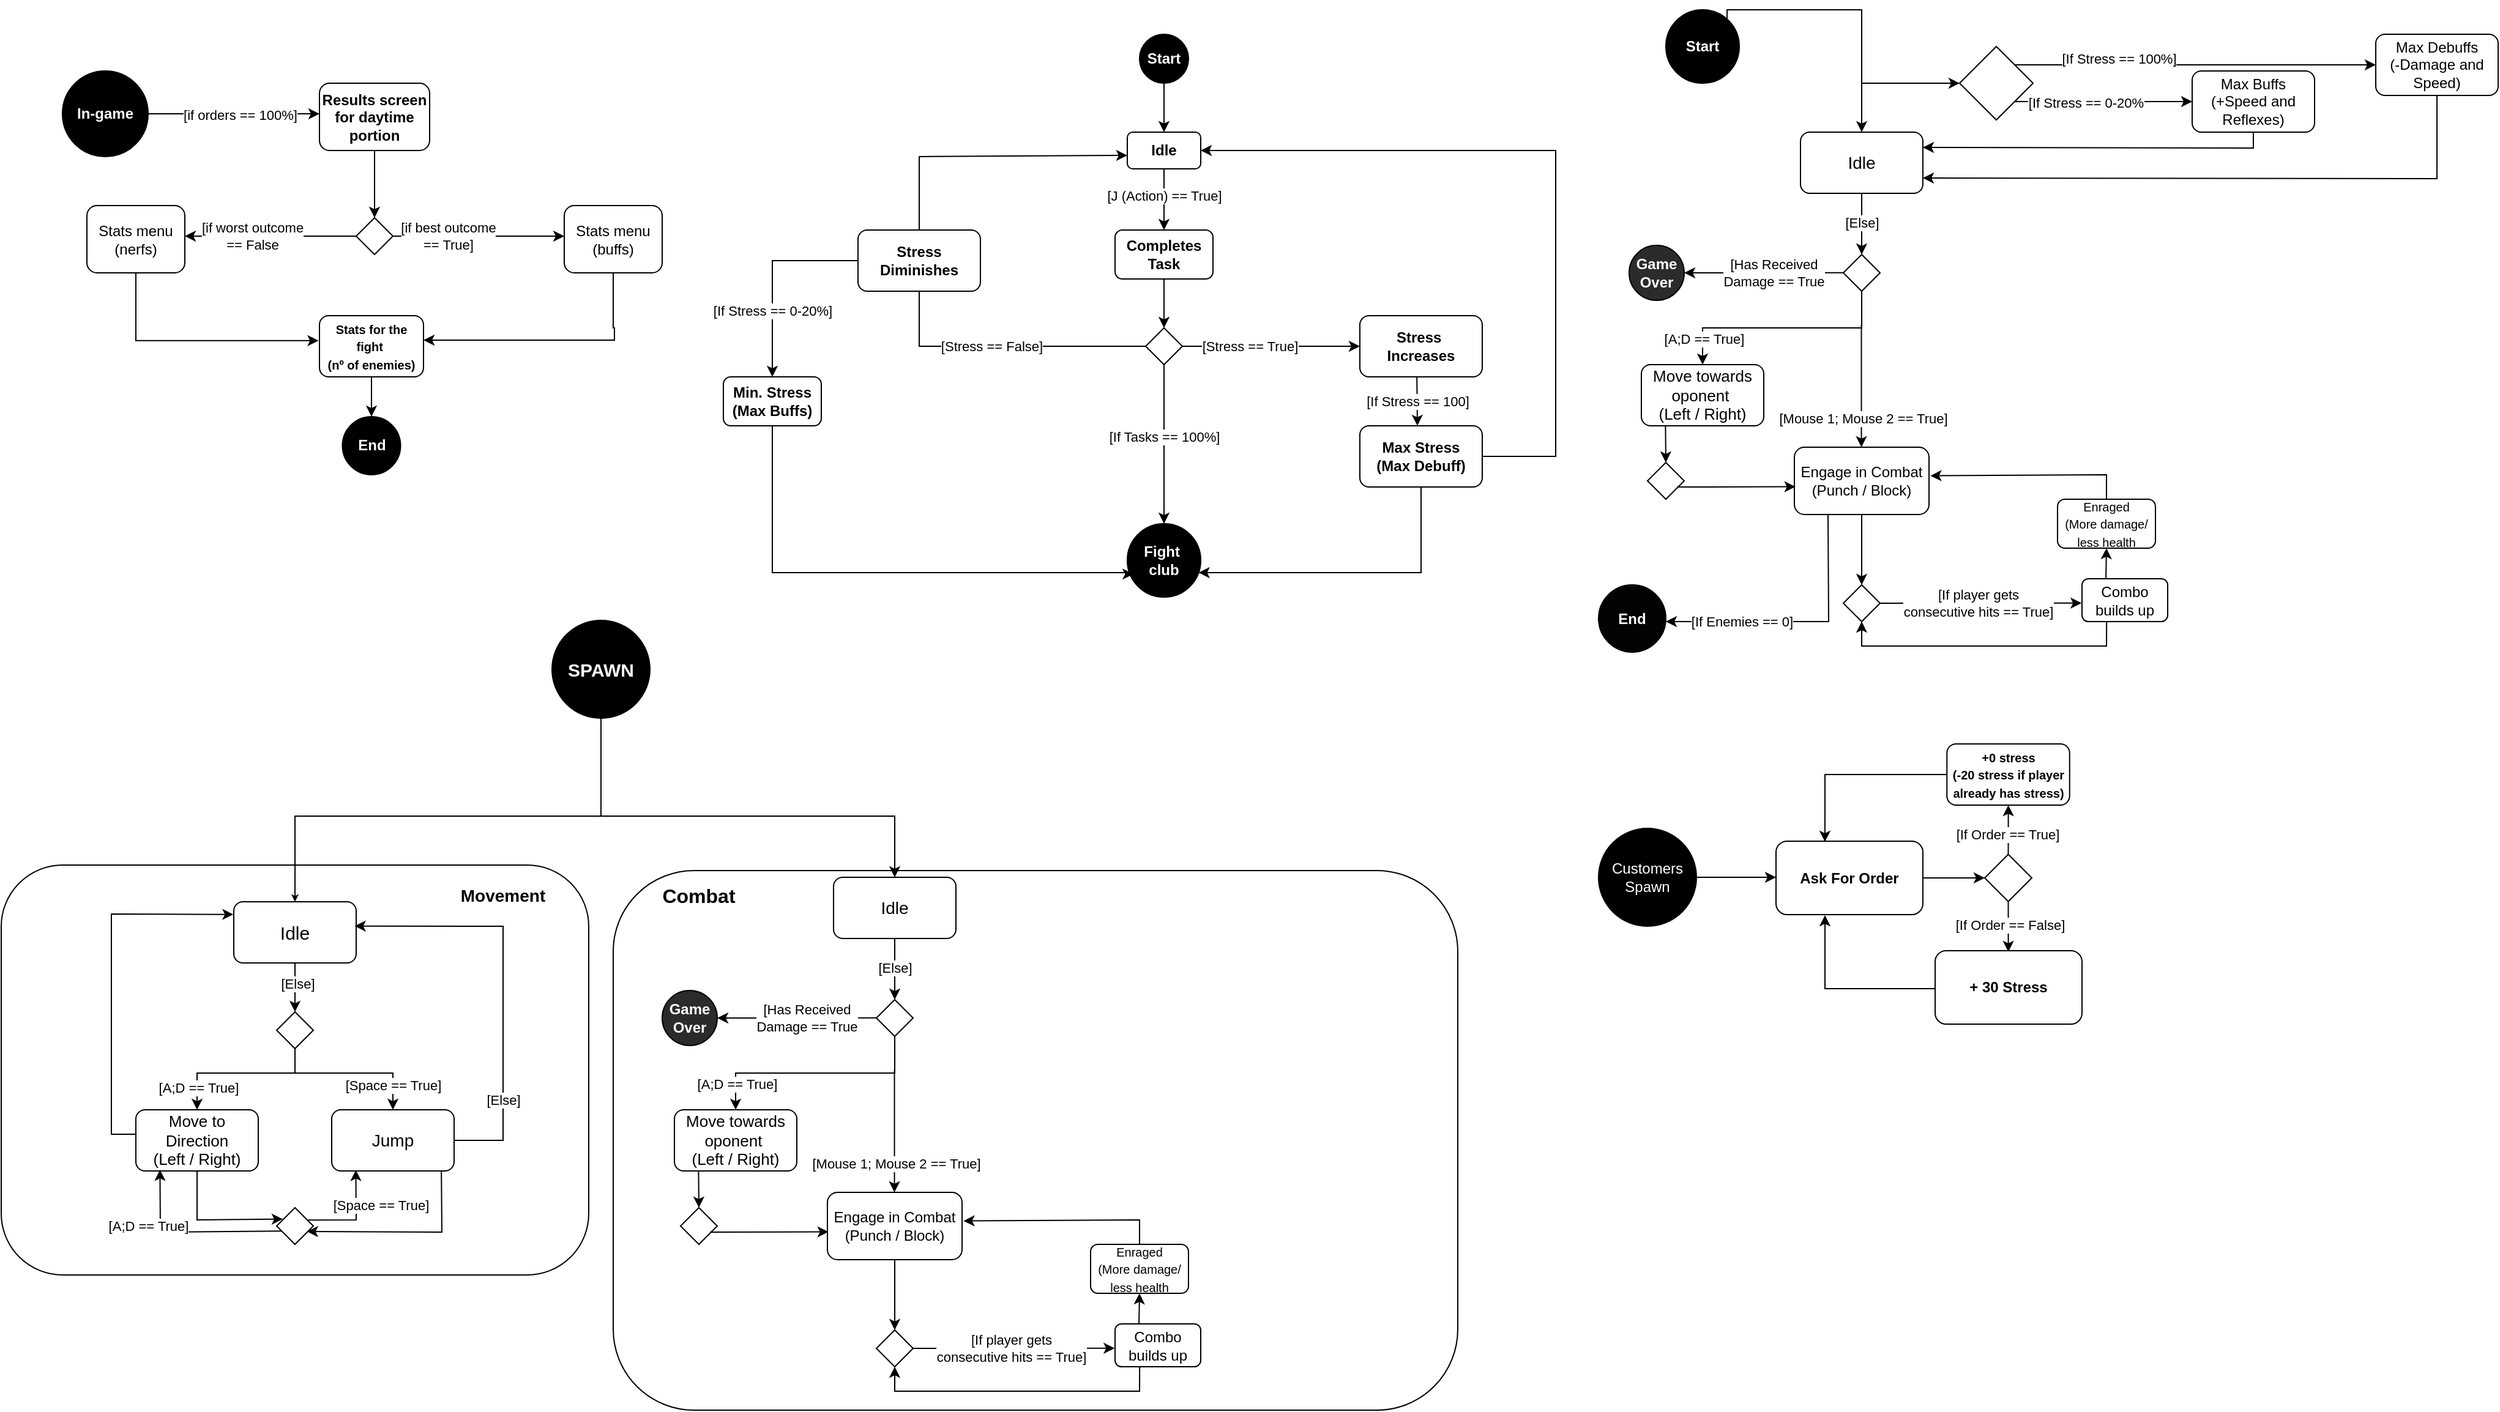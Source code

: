 <mxfile version="26.1.1">
  <diagram name="Página-1" id="Oiau-EBAm0pEdXq3X8eG">
    <mxGraphModel dx="662" dy="374" grid="1" gridSize="10" guides="1" tooltips="1" connect="1" arrows="1" fold="1" page="1" pageScale="1" pageWidth="827" pageHeight="1169" math="0" shadow="0">
      <root>
        <mxCell id="0" />
        <mxCell id="1" parent="0" />
        <mxCell id="QDF_SdWO3tE7UrLsGk3u-1" value="" style="rounded=1;whiteSpace=wrap;html=1;" vertex="1" parent="1">
          <mxGeometry x="500" y="723.5" width="690" height="441" as="geometry" />
        </mxCell>
        <mxCell id="_wVrlsKMYfcGuGQFK_c0-23" value="" style="rounded=1;whiteSpace=wrap;html=1;" parent="1" vertex="1">
          <mxGeometry y="719" width="480" height="335" as="geometry" />
        </mxCell>
        <mxCell id="osXCmLZ1DGeFqqOxTHCe-2" value="&lt;font style=&quot;font-size: 15px; color: rgb(255, 255, 255);&quot;&gt;&lt;b&gt;SPAWN&lt;/b&gt;&lt;/font&gt;" style="ellipse;whiteSpace=wrap;html=1;aspect=fixed;fillColor=#000000;" parent="1" vertex="1">
          <mxGeometry x="450" y="519" width="80" height="80" as="geometry" />
        </mxCell>
        <mxCell id="osXCmLZ1DGeFqqOxTHCe-3" value="" style="endArrow=classic;html=1;rounded=0;exitX=0.5;exitY=1;exitDx=0;exitDy=0;entryX=0.5;entryY=0;entryDx=0;entryDy=0;endSize=3;" parent="1" source="osXCmLZ1DGeFqqOxTHCe-2" target="_wVrlsKMYfcGuGQFK_c0-1" edge="1">
          <mxGeometry width="50" height="50" relative="1" as="geometry">
            <mxPoint x="540" y="699" as="sourcePoint" />
            <mxPoint x="210" y="749" as="targetPoint" />
            <Array as="points">
              <mxPoint x="490" y="679" />
              <mxPoint x="240" y="679" />
            </Array>
          </mxGeometry>
        </mxCell>
        <mxCell id="osXCmLZ1DGeFqqOxTHCe-7" value="&lt;b&gt;&lt;font style=&quot;font-size: 14px;&quot;&gt;Movement&lt;/font&gt;&lt;/b&gt;" style="text;html=1;align=center;verticalAlign=middle;whiteSpace=wrap;rounded=0;" parent="1" vertex="1">
          <mxGeometry x="380" y="729" width="60" height="30" as="geometry" />
        </mxCell>
        <mxCell id="_wVrlsKMYfcGuGQFK_c0-1" value="&lt;font style=&quot;font-size: 15px;&quot;&gt;Idle&lt;/font&gt;" style="rounded=1;whiteSpace=wrap;html=1;" parent="1" vertex="1">
          <mxGeometry x="190" y="749" width="100" height="50" as="geometry" />
        </mxCell>
        <mxCell id="_wVrlsKMYfcGuGQFK_c0-2" value="" style="endArrow=classic;html=1;rounded=0;exitX=0.5;exitY=1;exitDx=0;exitDy=0;" parent="1" source="_wVrlsKMYfcGuGQFK_c0-1" edge="1">
          <mxGeometry width="50" height="50" relative="1" as="geometry">
            <mxPoint x="280" y="899" as="sourcePoint" />
            <mxPoint x="240" y="839" as="targetPoint" />
          </mxGeometry>
        </mxCell>
        <mxCell id="_wVrlsKMYfcGuGQFK_c0-4" value="[Else]" style="edgeLabel;html=1;align=center;verticalAlign=middle;resizable=0;points=[];" parent="_wVrlsKMYfcGuGQFK_c0-2" vertex="1" connectable="0">
          <mxGeometry x="-0.16" y="2" relative="1" as="geometry">
            <mxPoint as="offset" />
          </mxGeometry>
        </mxCell>
        <mxCell id="_wVrlsKMYfcGuGQFK_c0-3" value="" style="rhombus;whiteSpace=wrap;html=1;" parent="1" vertex="1">
          <mxGeometry x="225" y="839" width="30" height="30" as="geometry" />
        </mxCell>
        <mxCell id="_wVrlsKMYfcGuGQFK_c0-6" value="" style="endArrow=classic;html=1;rounded=0;exitX=0.5;exitY=1;exitDx=0;exitDy=0;" parent="1" source="_wVrlsKMYfcGuGQFK_c0-3" edge="1">
          <mxGeometry width="50" height="50" relative="1" as="geometry">
            <mxPoint x="240" y="879" as="sourcePoint" />
            <mxPoint x="320" y="919" as="targetPoint" />
            <Array as="points">
              <mxPoint x="240" y="889" />
              <mxPoint x="320" y="889" />
            </Array>
          </mxGeometry>
        </mxCell>
        <mxCell id="_wVrlsKMYfcGuGQFK_c0-8" value="[Space == True]" style="edgeLabel;html=1;align=center;verticalAlign=middle;resizable=0;points=[];" parent="_wVrlsKMYfcGuGQFK_c0-6" vertex="1" connectable="0">
          <mxGeometry x="0.685" relative="1" as="geometry">
            <mxPoint as="offset" />
          </mxGeometry>
        </mxCell>
        <mxCell id="_wVrlsKMYfcGuGQFK_c0-7" value="" style="endArrow=classic;html=1;rounded=0;" parent="1" edge="1">
          <mxGeometry width="50" height="50" relative="1" as="geometry">
            <mxPoint x="240" y="889" as="sourcePoint" />
            <mxPoint x="160" y="919" as="targetPoint" />
            <Array as="points">
              <mxPoint x="160" y="889" />
            </Array>
          </mxGeometry>
        </mxCell>
        <mxCell id="_wVrlsKMYfcGuGQFK_c0-9" value="[A;D == True]" style="edgeLabel;html=1;align=center;verticalAlign=middle;resizable=0;points=[];" parent="_wVrlsKMYfcGuGQFK_c0-7" vertex="1" connectable="0">
          <mxGeometry x="0.673" y="1" relative="1" as="geometry">
            <mxPoint as="offset" />
          </mxGeometry>
        </mxCell>
        <mxCell id="_wVrlsKMYfcGuGQFK_c0-10" value="&lt;font style=&quot;font-size: 13px;&quot;&gt;Move to Direction&lt;/font&gt;&lt;div&gt;&lt;font style=&quot;font-size: 13px;&quot;&gt;(Left / Right)&lt;/font&gt;&lt;/div&gt;" style="rounded=1;whiteSpace=wrap;html=1;" parent="1" vertex="1">
          <mxGeometry x="110" y="919" width="100" height="50" as="geometry" />
        </mxCell>
        <mxCell id="_wVrlsKMYfcGuGQFK_c0-11" value="&lt;font style=&quot;font-size: 14px;&quot;&gt;Jump&lt;/font&gt;" style="rounded=1;whiteSpace=wrap;html=1;" parent="1" vertex="1">
          <mxGeometry x="270" y="919" width="100" height="50" as="geometry" />
        </mxCell>
        <mxCell id="_wVrlsKMYfcGuGQFK_c0-12" value="" style="rhombus;whiteSpace=wrap;html=1;" parent="1" vertex="1">
          <mxGeometry x="225" y="999" width="30" height="30" as="geometry" />
        </mxCell>
        <mxCell id="_wVrlsKMYfcGuGQFK_c0-13" value="" style="endArrow=classic;html=1;rounded=0;exitX=0.5;exitY=1;exitDx=0;exitDy=0;entryX=0.167;entryY=0.311;entryDx=0;entryDy=0;entryPerimeter=0;" parent="1" source="_wVrlsKMYfcGuGQFK_c0-10" target="_wVrlsKMYfcGuGQFK_c0-12" edge="1">
          <mxGeometry width="50" height="50" relative="1" as="geometry">
            <mxPoint x="150" y="1039" as="sourcePoint" />
            <mxPoint x="160" y="1009" as="targetPoint" />
            <Array as="points">
              <mxPoint x="160" y="1009" />
            </Array>
          </mxGeometry>
        </mxCell>
        <mxCell id="_wVrlsKMYfcGuGQFK_c0-14" value="" style="endArrow=classic;html=1;rounded=0;exitX=0.152;exitY=0.638;exitDx=0;exitDy=0;exitPerimeter=0;entryX=0.197;entryY=0.98;entryDx=0;entryDy=0;entryPerimeter=0;" parent="1" source="_wVrlsKMYfcGuGQFK_c0-12" target="_wVrlsKMYfcGuGQFK_c0-10" edge="1">
          <mxGeometry width="50" height="50" relative="1" as="geometry">
            <mxPoint x="170" y="1089" as="sourcePoint" />
            <mxPoint x="110" y="1019" as="targetPoint" />
            <Array as="points">
              <mxPoint x="130" y="1019" />
            </Array>
          </mxGeometry>
        </mxCell>
        <mxCell id="_wVrlsKMYfcGuGQFK_c0-15" value="[A;D == True]" style="edgeLabel;html=1;align=center;verticalAlign=middle;resizable=0;points=[];" parent="_wVrlsKMYfcGuGQFK_c0-14" vertex="1" connectable="0">
          <mxGeometry x="0.399" relative="1" as="geometry">
            <mxPoint x="-10" y="1" as="offset" />
          </mxGeometry>
        </mxCell>
        <mxCell id="_wVrlsKMYfcGuGQFK_c0-16" value="" style="endArrow=classic;html=1;rounded=0;exitX=1;exitY=0.5;exitDx=0;exitDy=0;entryX=0.988;entryY=0.397;entryDx=0;entryDy=0;entryPerimeter=0;" parent="1" source="_wVrlsKMYfcGuGQFK_c0-11" target="_wVrlsKMYfcGuGQFK_c0-1" edge="1">
          <mxGeometry width="50" height="50" relative="1" as="geometry">
            <mxPoint x="390" y="959" as="sourcePoint" />
            <mxPoint x="410" y="769" as="targetPoint" />
            <Array as="points">
              <mxPoint x="410" y="944" />
              <mxPoint x="410" y="769" />
            </Array>
          </mxGeometry>
        </mxCell>
        <mxCell id="_wVrlsKMYfcGuGQFK_c0-17" value="[Else]" style="edgeLabel;html=1;align=center;verticalAlign=middle;resizable=0;points=[];" parent="_wVrlsKMYfcGuGQFK_c0-16" vertex="1" connectable="0">
          <mxGeometry x="-0.567" relative="1" as="geometry">
            <mxPoint as="offset" />
          </mxGeometry>
        </mxCell>
        <mxCell id="_wVrlsKMYfcGuGQFK_c0-18" value="" style="endArrow=classic;html=1;rounded=0;exitX=0.859;exitY=0.337;exitDx=0;exitDy=0;exitPerimeter=0;entryX=0.197;entryY=0.984;entryDx=0;entryDy=0;entryPerimeter=0;" parent="1" source="_wVrlsKMYfcGuGQFK_c0-12" target="_wVrlsKMYfcGuGQFK_c0-11" edge="1">
          <mxGeometry width="50" height="50" relative="1" as="geometry">
            <mxPoint x="270" y="1039" as="sourcePoint" />
            <mxPoint x="320" y="989" as="targetPoint" />
            <Array as="points">
              <mxPoint x="290" y="1009" />
            </Array>
          </mxGeometry>
        </mxCell>
        <mxCell id="_wVrlsKMYfcGuGQFK_c0-19" value="[Space == True]" style="edgeLabel;html=1;align=center;verticalAlign=middle;resizable=0;points=[];" parent="_wVrlsKMYfcGuGQFK_c0-18" vertex="1" connectable="0">
          <mxGeometry x="0.272" relative="1" as="geometry">
            <mxPoint x="20" as="offset" />
          </mxGeometry>
        </mxCell>
        <mxCell id="_wVrlsKMYfcGuGQFK_c0-20" value="" style="endArrow=classic;html=1;rounded=0;entryX=-0.003;entryY=0.207;entryDx=0;entryDy=0;entryPerimeter=0;" parent="1" target="_wVrlsKMYfcGuGQFK_c0-1" edge="1">
          <mxGeometry width="50" height="50" relative="1" as="geometry">
            <mxPoint x="110" y="939" as="sourcePoint" />
            <mxPoint x="90" y="759" as="targetPoint" />
            <Array as="points">
              <mxPoint x="90" y="939" />
              <mxPoint x="90" y="759" />
            </Array>
          </mxGeometry>
        </mxCell>
        <mxCell id="_wVrlsKMYfcGuGQFK_c0-21" value="" style="endArrow=classic;html=1;rounded=0;exitX=0.896;exitY=0.997;exitDx=0;exitDy=0;exitPerimeter=0;entryX=0.828;entryY=0.65;entryDx=0;entryDy=0;entryPerimeter=0;" parent="1" source="_wVrlsKMYfcGuGQFK_c0-11" target="_wVrlsKMYfcGuGQFK_c0-12" edge="1">
          <mxGeometry width="50" height="50" relative="1" as="geometry">
            <mxPoint x="390" y="1019" as="sourcePoint" />
            <mxPoint x="440" y="969" as="targetPoint" />
            <Array as="points">
              <mxPoint x="360" y="1019" />
            </Array>
          </mxGeometry>
        </mxCell>
        <mxCell id="_wVrlsKMYfcGuGQFK_c0-22" value="" style="endArrow=classic;html=1;rounded=0;" parent="1" edge="1">
          <mxGeometry width="50" height="50" relative="1" as="geometry">
            <mxPoint x="490" y="679" as="sourcePoint" />
            <mxPoint x="730" y="729" as="targetPoint" />
            <Array as="points">
              <mxPoint x="730" y="679" />
            </Array>
          </mxGeometry>
        </mxCell>
        <mxCell id="_wVrlsKMYfcGuGQFK_c0-24" value="&lt;font style=&quot;font-size: 14px;&quot;&gt;Idle&lt;/font&gt;" style="rounded=1;whiteSpace=wrap;html=1;" parent="1" vertex="1">
          <mxGeometry x="680" y="729" width="100" height="50" as="geometry" />
        </mxCell>
        <mxCell id="_wVrlsKMYfcGuGQFK_c0-25" value="" style="endArrow=classic;html=1;rounded=0;exitX=0.5;exitY=1;exitDx=0;exitDy=0;" parent="1" source="_wVrlsKMYfcGuGQFK_c0-24" edge="1">
          <mxGeometry width="50" height="50" relative="1" as="geometry">
            <mxPoint x="490" y="909" as="sourcePoint" />
            <mxPoint x="730" y="829" as="targetPoint" />
          </mxGeometry>
        </mxCell>
        <mxCell id="_wVrlsKMYfcGuGQFK_c0-26" value="[Else]" style="edgeLabel;html=1;align=center;verticalAlign=middle;resizable=0;points=[];" parent="_wVrlsKMYfcGuGQFK_c0-25" vertex="1" connectable="0">
          <mxGeometry x="-0.046" relative="1" as="geometry">
            <mxPoint as="offset" />
          </mxGeometry>
        </mxCell>
        <mxCell id="_wVrlsKMYfcGuGQFK_c0-27" value="" style="rhombus;whiteSpace=wrap;html=1;" parent="1" vertex="1">
          <mxGeometry x="715" y="829" width="30" height="30" as="geometry" />
        </mxCell>
        <mxCell id="_wVrlsKMYfcGuGQFK_c0-28" value="" style="endArrow=classic;html=1;rounded=0;exitX=0.5;exitY=1;exitDx=0;exitDy=0;entryX=0.5;entryY=0;entryDx=0;entryDy=0;" parent="1" source="_wVrlsKMYfcGuGQFK_c0-27" target="_wVrlsKMYfcGuGQFK_c0-31" edge="1">
          <mxGeometry width="50" height="50" relative="1" as="geometry">
            <mxPoint x="670" y="949" as="sourcePoint" />
            <mxPoint x="610" y="919" as="targetPoint" />
            <Array as="points">
              <mxPoint x="730" y="889" />
              <mxPoint x="600" y="889" />
            </Array>
          </mxGeometry>
        </mxCell>
        <mxCell id="_wVrlsKMYfcGuGQFK_c0-30" value="[A;D == True]" style="edgeLabel;html=1;align=center;verticalAlign=middle;resizable=0;points=[];" parent="_wVrlsKMYfcGuGQFK_c0-28" vertex="1" connectable="0">
          <mxGeometry x="0.776" y="1" relative="1" as="geometry">
            <mxPoint as="offset" />
          </mxGeometry>
        </mxCell>
        <mxCell id="_wVrlsKMYfcGuGQFK_c0-31" value="&lt;font style=&quot;font-size: 13px;&quot;&gt;Move towards oponent&amp;nbsp;&lt;/font&gt;&lt;div&gt;&lt;font style=&quot;font-size: 13px;&quot;&gt;(Left / Right)&lt;/font&gt;&lt;/div&gt;" style="rounded=1;whiteSpace=wrap;html=1;" parent="1" vertex="1">
          <mxGeometry x="550" y="919" width="100" height="50" as="geometry" />
        </mxCell>
        <mxCell id="_wVrlsKMYfcGuGQFK_c0-32" value="" style="endArrow=classic;html=1;rounded=0;" parent="1" edge="1">
          <mxGeometry width="50" height="50" relative="1" as="geometry">
            <mxPoint x="729.76" y="886.5" as="sourcePoint" />
            <mxPoint x="729.76" y="986.5" as="targetPoint" />
          </mxGeometry>
        </mxCell>
        <mxCell id="_wVrlsKMYfcGuGQFK_c0-34" value="[Mouse 1; Mouse 2 == True]" style="edgeLabel;html=1;align=center;verticalAlign=middle;resizable=0;points=[];" parent="_wVrlsKMYfcGuGQFK_c0-32" vertex="1" connectable="0">
          <mxGeometry x="0.522" y="1" relative="1" as="geometry">
            <mxPoint as="offset" />
          </mxGeometry>
        </mxCell>
        <mxCell id="_wVrlsKMYfcGuGQFK_c0-33" value="Engage in Combat&lt;div&gt;(Punch / Block)&lt;/div&gt;" style="rounded=1;whiteSpace=wrap;html=1;" parent="1" vertex="1">
          <mxGeometry x="675" y="986.5" width="110" height="55" as="geometry" />
        </mxCell>
        <mxCell id="_wVrlsKMYfcGuGQFK_c0-35" value="" style="endArrow=classic;html=1;rounded=0;exitX=0;exitY=0.5;exitDx=0;exitDy=0;entryX=1;entryY=0.5;entryDx=0;entryDy=0;" parent="1" target="_wVrlsKMYfcGuGQFK_c0-37" edge="1">
          <mxGeometry width="50" height="50" relative="1" as="geometry">
            <mxPoint x="715" y="843.88" as="sourcePoint" />
            <mxPoint x="590" y="843.88" as="targetPoint" />
          </mxGeometry>
        </mxCell>
        <mxCell id="_wVrlsKMYfcGuGQFK_c0-36" value="[Has Received&lt;div&gt;Damage == True&lt;/div&gt;" style="edgeLabel;html=1;align=center;verticalAlign=middle;resizable=0;points=[];" parent="_wVrlsKMYfcGuGQFK_c0-35" vertex="1" connectable="0">
          <mxGeometry x="0.041" relative="1" as="geometry">
            <mxPoint x="10" as="offset" />
          </mxGeometry>
        </mxCell>
        <mxCell id="_wVrlsKMYfcGuGQFK_c0-37" value="&lt;b&gt;&lt;font style=&quot;color: rgb(255, 253, 252);&quot;&gt;Game&lt;/font&gt;&lt;/b&gt;&lt;div&gt;&lt;b&gt;&lt;font style=&quot;color: rgb(255, 253, 252);&quot;&gt;Over&lt;/font&gt;&lt;/b&gt;&lt;/div&gt;" style="ellipse;whiteSpace=wrap;html=1;aspect=fixed;fillColor=#2B2B2B;" parent="1" vertex="1">
          <mxGeometry x="540" y="821.5" width="45" height="45" as="geometry" />
        </mxCell>
        <mxCell id="_wVrlsKMYfcGuGQFK_c0-38" value="" style="endArrow=classic;html=1;rounded=0;exitX=0.5;exitY=1;exitDx=0;exitDy=0;entryX=0.5;entryY=0;entryDx=0;entryDy=0;" parent="1" source="_wVrlsKMYfcGuGQFK_c0-33" target="_wVrlsKMYfcGuGQFK_c0-39" edge="1">
          <mxGeometry width="50" height="50" relative="1" as="geometry">
            <mxPoint x="750" y="1109" as="sourcePoint" />
            <mxPoint x="730" y="1069" as="targetPoint" />
          </mxGeometry>
        </mxCell>
        <mxCell id="_wVrlsKMYfcGuGQFK_c0-39" value="" style="rhombus;whiteSpace=wrap;html=1;" parent="1" vertex="1">
          <mxGeometry x="715" y="1099" width="30" height="30" as="geometry" />
        </mxCell>
        <mxCell id="_wVrlsKMYfcGuGQFK_c0-41" value="" style="endArrow=classic;html=1;rounded=0;exitX=1;exitY=0.5;exitDx=0;exitDy=0;entryX=-0.005;entryY=0.568;entryDx=0;entryDy=0;entryPerimeter=0;" parent="1" source="_wVrlsKMYfcGuGQFK_c0-39" target="_wVrlsKMYfcGuGQFK_c0-42" edge="1">
          <mxGeometry width="50" height="50" relative="1" as="geometry">
            <mxPoint x="820" y="1169" as="sourcePoint" />
            <mxPoint x="820" y="1114" as="targetPoint" />
          </mxGeometry>
        </mxCell>
        <mxCell id="_wVrlsKMYfcGuGQFK_c0-43" value="[If player gets&lt;div&gt;consecutive hits == True]&lt;/div&gt;" style="edgeLabel;html=1;align=center;verticalAlign=middle;resizable=0;points=[];" parent="_wVrlsKMYfcGuGQFK_c0-41" vertex="1" connectable="0">
          <mxGeometry x="-0.261" relative="1" as="geometry">
            <mxPoint x="19" as="offset" />
          </mxGeometry>
        </mxCell>
        <mxCell id="_wVrlsKMYfcGuGQFK_c0-42" value="Combo builds up" style="rounded=1;whiteSpace=wrap;html=1;" parent="1" vertex="1">
          <mxGeometry x="910" y="1094" width="70" height="35" as="geometry" />
        </mxCell>
        <mxCell id="_wVrlsKMYfcGuGQFK_c0-44" value="" style="endArrow=classic;html=1;rounded=0;exitX=0.287;exitY=1.007;exitDx=0;exitDy=0;exitPerimeter=0;entryX=0.5;entryY=1;entryDx=0;entryDy=0;" parent="1" source="_wVrlsKMYfcGuGQFK_c0-42" target="_wVrlsKMYfcGuGQFK_c0-39" edge="1">
          <mxGeometry width="50" height="50" relative="1" as="geometry">
            <mxPoint x="780" y="1229" as="sourcePoint" />
            <mxPoint x="730" y="1149" as="targetPoint" />
            <Array as="points">
              <mxPoint x="930" y="1149" />
              <mxPoint x="730" y="1149" />
            </Array>
          </mxGeometry>
        </mxCell>
        <mxCell id="_wVrlsKMYfcGuGQFK_c0-45" value="" style="endArrow=classic;html=1;rounded=0;exitX=0.279;exitY=0.004;exitDx=0;exitDy=0;exitPerimeter=0;" parent="1" source="_wVrlsKMYfcGuGQFK_c0-42" edge="1">
          <mxGeometry width="50" height="50" relative="1" as="geometry">
            <mxPoint x="930" y="1089" as="sourcePoint" />
            <mxPoint x="930" y="1069" as="targetPoint" />
            <Array as="points">
              <mxPoint x="930" y="1069" />
            </Array>
          </mxGeometry>
        </mxCell>
        <mxCell id="_wVrlsKMYfcGuGQFK_c0-46" value="" style="rhombus;whiteSpace=wrap;html=1;" parent="1" vertex="1">
          <mxGeometry x="555" y="999" width="30" height="30" as="geometry" />
        </mxCell>
        <mxCell id="_wVrlsKMYfcGuGQFK_c0-48" value="" style="endArrow=classic;html=1;rounded=0;entryX=0.5;entryY=0;entryDx=0;entryDy=0;exitX=0.197;exitY=1;exitDx=0;exitDy=0;exitPerimeter=0;" parent="1" source="_wVrlsKMYfcGuGQFK_c0-31" target="_wVrlsKMYfcGuGQFK_c0-46" edge="1">
          <mxGeometry width="50" height="50" relative="1" as="geometry">
            <mxPoint x="600" y="969" as="sourcePoint" />
            <mxPoint x="650" y="919" as="targetPoint" />
          </mxGeometry>
        </mxCell>
        <mxCell id="_wVrlsKMYfcGuGQFK_c0-49" value="" style="endArrow=classic;html=1;rounded=0;entryX=0.008;entryY=0.587;entryDx=0;entryDy=0;entryPerimeter=0;" parent="1" target="_wVrlsKMYfcGuGQFK_c0-33" edge="1">
          <mxGeometry width="50" height="50" relative="1" as="geometry">
            <mxPoint x="579" y="1019" as="sourcePoint" />
            <mxPoint x="660" y="969" as="targetPoint" />
          </mxGeometry>
        </mxCell>
        <mxCell id="_wVrlsKMYfcGuGQFK_c0-51" value="&lt;font style=&quot;font-size: 10px;&quot;&gt;Enraged&lt;/font&gt;&lt;div&gt;&lt;font style=&quot;font-size: 10px;&quot;&gt;(More damage/ less health&lt;/font&gt;&lt;/div&gt;" style="rounded=1;whiteSpace=wrap;html=1;" parent="1" vertex="1">
          <mxGeometry x="890" y="1029" width="80" height="40" as="geometry" />
        </mxCell>
        <mxCell id="_wVrlsKMYfcGuGQFK_c0-52" value="" style="endArrow=classic;html=1;rounded=0;entryX=1.011;entryY=0.424;entryDx=0;entryDy=0;entryPerimeter=0;" parent="1" target="_wVrlsKMYfcGuGQFK_c0-33" edge="1">
          <mxGeometry width="50" height="50" relative="1" as="geometry">
            <mxPoint x="930" y="1029" as="sourcePoint" />
            <mxPoint x="980" y="979" as="targetPoint" />
            <Array as="points">
              <mxPoint x="930" y="1009" />
            </Array>
          </mxGeometry>
        </mxCell>
        <mxCell id="_wVrlsKMYfcGuGQFK_c0-54" value="&lt;font style=&quot;font-size: 16px;&quot;&gt;&lt;b&gt;Combat&lt;/b&gt;&lt;/font&gt;" style="text;html=1;align=center;verticalAlign=middle;whiteSpace=wrap;rounded=0;" parent="1" vertex="1">
          <mxGeometry x="540" y="729" width="60" height="30" as="geometry" />
        </mxCell>
        <mxCell id="_wVrlsKMYfcGuGQFK_c0-55" value="&lt;font color=&quot;#ffffff&quot;&gt;&lt;b&gt;Start&lt;/b&gt;&lt;/font&gt;" style="ellipse;whiteSpace=wrap;html=1;aspect=fixed;fillColor=#000000;" parent="1" vertex="1">
          <mxGeometry x="930" y="40" width="40" height="40" as="geometry" />
        </mxCell>
        <mxCell id="_wVrlsKMYfcGuGQFK_c0-56" value="" style="endArrow=classic;html=1;rounded=0;exitX=0.5;exitY=1;exitDx=0;exitDy=0;" parent="1" source="_wVrlsKMYfcGuGQFK_c0-55" edge="1">
          <mxGeometry width="50" height="50" relative="1" as="geometry">
            <mxPoint x="930" y="170" as="sourcePoint" />
            <mxPoint x="950" y="120" as="targetPoint" />
          </mxGeometry>
        </mxCell>
        <mxCell id="_wVrlsKMYfcGuGQFK_c0-59" value="" style="endArrow=classic;html=1;rounded=0;exitX=0.5;exitY=1;exitDx=0;exitDy=0;" parent="1" edge="1">
          <mxGeometry width="50" height="50" relative="1" as="geometry">
            <mxPoint x="950" y="150" as="sourcePoint" />
            <mxPoint x="950" y="200" as="targetPoint" />
          </mxGeometry>
        </mxCell>
        <mxCell id="_wVrlsKMYfcGuGQFK_c0-62" value="[J (Action) == True]" style="edgeLabel;html=1;align=center;verticalAlign=middle;resizable=0;points=[];" parent="_wVrlsKMYfcGuGQFK_c0-59" vertex="1" connectable="0">
          <mxGeometry x="-0.12" relative="1" as="geometry">
            <mxPoint as="offset" />
          </mxGeometry>
        </mxCell>
        <mxCell id="_wVrlsKMYfcGuGQFK_c0-61" value="&lt;b&gt;Idle&lt;/b&gt;" style="rounded=1;whiteSpace=wrap;html=1;" parent="1" vertex="1">
          <mxGeometry x="920" y="120" width="60" height="30" as="geometry" />
        </mxCell>
        <mxCell id="_wVrlsKMYfcGuGQFK_c0-63" value="&lt;b&gt;Completes Task&lt;/b&gt;" style="rounded=1;whiteSpace=wrap;html=1;" parent="1" vertex="1">
          <mxGeometry x="910" y="200" width="80" height="40" as="geometry" />
        </mxCell>
        <mxCell id="_wVrlsKMYfcGuGQFK_c0-64" value="" style="endArrow=classic;html=1;rounded=0;entryX=0.5;entryY=1;entryDx=0;entryDy=0;exitX=0;exitY=0.5;exitDx=0;exitDy=0;" parent="1" source="_wVrlsKMYfcGuGQFK_c0-72" target="_wVrlsKMYfcGuGQFK_c0-65" edge="1">
          <mxGeometry width="50" height="50" relative="1" as="geometry">
            <mxPoint x="930" y="290" as="sourcePoint" />
            <mxPoint x="790" y="230" as="targetPoint" />
            <Array as="points">
              <mxPoint x="750" y="295" />
              <mxPoint x="750" y="240" />
            </Array>
          </mxGeometry>
        </mxCell>
        <mxCell id="_wVrlsKMYfcGuGQFK_c0-67" value="[Stress == False]" style="edgeLabel;html=1;align=center;verticalAlign=middle;resizable=0;points=[];" parent="_wVrlsKMYfcGuGQFK_c0-64" vertex="1" connectable="0">
          <mxGeometry x="0.006" relative="1" as="geometry">
            <mxPoint as="offset" />
          </mxGeometry>
        </mxCell>
        <mxCell id="_wVrlsKMYfcGuGQFK_c0-65" value="&lt;b&gt;Stress Diminishes&lt;/b&gt;" style="rounded=1;whiteSpace=wrap;html=1;" parent="1" vertex="1">
          <mxGeometry x="700" y="200" width="100" height="50" as="geometry" />
        </mxCell>
        <mxCell id="_wVrlsKMYfcGuGQFK_c0-68" value="" style="endArrow=classic;html=1;rounded=0;exitX=0.5;exitY=0;exitDx=0;exitDy=0;entryX=-0.001;entryY=0.633;entryDx=0;entryDy=0;entryPerimeter=0;" parent="1" source="_wVrlsKMYfcGuGQFK_c0-65" target="_wVrlsKMYfcGuGQFK_c0-61" edge="1">
          <mxGeometry width="50" height="50" relative="1" as="geometry">
            <mxPoint x="820" y="190" as="sourcePoint" />
            <mxPoint x="870" y="140" as="targetPoint" />
            <Array as="points">
              <mxPoint x="750" y="140" />
            </Array>
          </mxGeometry>
        </mxCell>
        <mxCell id="_wVrlsKMYfcGuGQFK_c0-71" value="" style="endArrow=classic;html=1;rounded=0;exitX=0.5;exitY=1;exitDx=0;exitDy=0;" parent="1" source="_wVrlsKMYfcGuGQFK_c0-63" edge="1">
          <mxGeometry width="50" height="50" relative="1" as="geometry">
            <mxPoint x="920" y="320" as="sourcePoint" />
            <mxPoint x="950" y="280" as="targetPoint" />
          </mxGeometry>
        </mxCell>
        <mxCell id="_wVrlsKMYfcGuGQFK_c0-72" value="" style="rhombus;whiteSpace=wrap;html=1;" parent="1" vertex="1">
          <mxGeometry x="935" y="280" width="30" height="30" as="geometry" />
        </mxCell>
        <mxCell id="_wVrlsKMYfcGuGQFK_c0-73" value="" style="endArrow=classic;html=1;rounded=0;exitX=1;exitY=0.5;exitDx=0;exitDy=0;" parent="1" source="_wVrlsKMYfcGuGQFK_c0-72" target="_wVrlsKMYfcGuGQFK_c0-74" edge="1">
          <mxGeometry width="50" height="50" relative="1" as="geometry">
            <mxPoint x="1020" y="310" as="sourcePoint" />
            <mxPoint x="1070" y="295" as="targetPoint" />
          </mxGeometry>
        </mxCell>
        <mxCell id="_wVrlsKMYfcGuGQFK_c0-75" value="[Stress == True]" style="edgeLabel;html=1;align=center;verticalAlign=middle;resizable=0;points=[];" parent="_wVrlsKMYfcGuGQFK_c0-73" vertex="1" connectable="0">
          <mxGeometry x="-0.396" y="-1" relative="1" as="geometry">
            <mxPoint x="11" y="-1" as="offset" />
          </mxGeometry>
        </mxCell>
        <mxCell id="_wVrlsKMYfcGuGQFK_c0-74" value="&lt;b&gt;Stress&amp;nbsp;&lt;/b&gt;&lt;div&gt;&lt;b&gt;Increases&lt;/b&gt;&lt;/div&gt;" style="rounded=1;whiteSpace=wrap;html=1;" parent="1" vertex="1">
          <mxGeometry x="1110" y="270" width="100" height="50" as="geometry" />
        </mxCell>
        <mxCell id="_wVrlsKMYfcGuGQFK_c0-76" value="" style="endArrow=classic;html=1;rounded=0;exitX=0.466;exitY=1.006;exitDx=0;exitDy=0;exitPerimeter=0;" parent="1" source="_wVrlsKMYfcGuGQFK_c0-74" edge="1">
          <mxGeometry width="50" height="50" relative="1" as="geometry">
            <mxPoint x="1230" y="330" as="sourcePoint" />
            <mxPoint x="1157" y="360" as="targetPoint" />
          </mxGeometry>
        </mxCell>
        <mxCell id="_wVrlsKMYfcGuGQFK_c0-77" value="[If Stress == 100]" style="edgeLabel;html=1;align=center;verticalAlign=middle;resizable=0;points=[];" parent="_wVrlsKMYfcGuGQFK_c0-76" vertex="1" connectable="0">
          <mxGeometry x="-0.033" relative="1" as="geometry">
            <mxPoint as="offset" />
          </mxGeometry>
        </mxCell>
        <mxCell id="_wVrlsKMYfcGuGQFK_c0-89" style="edgeStyle=orthogonalEdgeStyle;rounded=0;orthogonalLoop=1;jettySize=auto;html=1;exitX=0.5;exitY=1;exitDx=0;exitDy=0;" parent="1" source="_wVrlsKMYfcGuGQFK_c0-78" target="_wVrlsKMYfcGuGQFK_c0-87" edge="1">
          <mxGeometry relative="1" as="geometry">
            <mxPoint x="1090" y="480" as="targetPoint" />
            <Array as="points">
              <mxPoint x="1160" y="480" />
            </Array>
          </mxGeometry>
        </mxCell>
        <mxCell id="_wVrlsKMYfcGuGQFK_c0-78" value="&lt;b&gt;Max Stress&lt;/b&gt;&lt;div&gt;&lt;b&gt;(Max Debuff)&lt;/b&gt;&lt;/div&gt;" style="rounded=1;whiteSpace=wrap;html=1;" parent="1" vertex="1">
          <mxGeometry x="1110" y="360" width="100" height="50" as="geometry" />
        </mxCell>
        <mxCell id="_wVrlsKMYfcGuGQFK_c0-79" value="" style="endArrow=classic;html=1;rounded=0;exitX=1;exitY=0.5;exitDx=0;exitDy=0;entryX=1;entryY=0.5;entryDx=0;entryDy=0;" parent="1" source="_wVrlsKMYfcGuGQFK_c0-78" target="_wVrlsKMYfcGuGQFK_c0-61" edge="1">
          <mxGeometry width="50" height="50" relative="1" as="geometry">
            <mxPoint x="1030" y="290" as="sourcePoint" />
            <mxPoint x="1190" y="210" as="targetPoint" />
            <Array as="points">
              <mxPoint x="1270" y="385" />
              <mxPoint x="1270" y="135" />
            </Array>
          </mxGeometry>
        </mxCell>
        <mxCell id="_wVrlsKMYfcGuGQFK_c0-82" value="" style="endArrow=classic;html=1;rounded=0;exitX=0;exitY=0.5;exitDx=0;exitDy=0;" parent="1" source="_wVrlsKMYfcGuGQFK_c0-65" edge="1">
          <mxGeometry width="50" height="50" relative="1" as="geometry">
            <mxPoint x="870" y="360" as="sourcePoint" />
            <mxPoint x="630" y="320" as="targetPoint" />
            <Array as="points">
              <mxPoint x="630" y="225" />
            </Array>
          </mxGeometry>
        </mxCell>
        <mxCell id="_wVrlsKMYfcGuGQFK_c0-84" value="[If Stress == 0-20%]" style="edgeLabel;html=1;align=center;verticalAlign=middle;resizable=0;points=[];" parent="_wVrlsKMYfcGuGQFK_c0-82" vertex="1" connectable="0">
          <mxGeometry x="0.337" relative="1" as="geometry">
            <mxPoint as="offset" />
          </mxGeometry>
        </mxCell>
        <mxCell id="_wVrlsKMYfcGuGQFK_c0-90" style="edgeStyle=orthogonalEdgeStyle;rounded=0;orthogonalLoop=1;jettySize=auto;html=1;exitX=0.5;exitY=1;exitDx=0;exitDy=0;entryX=0.086;entryY=0.687;entryDx=0;entryDy=0;entryPerimeter=0;" parent="1" source="_wVrlsKMYfcGuGQFK_c0-83" target="_wVrlsKMYfcGuGQFK_c0-87" edge="1">
          <mxGeometry relative="1" as="geometry">
            <mxPoint x="629.905" y="480" as="targetPoint" />
            <Array as="points">
              <mxPoint x="630" y="480" />
              <mxPoint x="920" y="480" />
              <mxPoint x="920" y="481" />
            </Array>
          </mxGeometry>
        </mxCell>
        <mxCell id="_wVrlsKMYfcGuGQFK_c0-83" value="&lt;b&gt;Min. Stress&lt;/b&gt;&lt;div&gt;&lt;b&gt;(Max Buffs)&lt;/b&gt;&lt;/div&gt;" style="rounded=1;whiteSpace=wrap;html=1;" parent="1" vertex="1">
          <mxGeometry x="590" y="320" width="80" height="40" as="geometry" />
        </mxCell>
        <mxCell id="_wVrlsKMYfcGuGQFK_c0-85" value="" style="endArrow=classic;html=1;rounded=0;exitX=0.5;exitY=1;exitDx=0;exitDy=0;" parent="1" source="_wVrlsKMYfcGuGQFK_c0-72" edge="1">
          <mxGeometry width="50" height="50" relative="1" as="geometry">
            <mxPoint x="950" y="390" as="sourcePoint" />
            <mxPoint x="950" y="440" as="targetPoint" />
          </mxGeometry>
        </mxCell>
        <mxCell id="_wVrlsKMYfcGuGQFK_c0-86" value="[If Tasks == 100%]" style="edgeLabel;html=1;align=center;verticalAlign=middle;resizable=0;points=[];" parent="_wVrlsKMYfcGuGQFK_c0-85" vertex="1" connectable="0">
          <mxGeometry x="-0.093" relative="1" as="geometry">
            <mxPoint as="offset" />
          </mxGeometry>
        </mxCell>
        <mxCell id="_wVrlsKMYfcGuGQFK_c0-87" value="&lt;font style=&quot;color: rgb(255, 255, 255);&quot;&gt;&lt;b&gt;Fight&amp;nbsp;&lt;/b&gt;&lt;/font&gt;&lt;div&gt;&lt;font style=&quot;color: rgb(255, 255, 255);&quot;&gt;&lt;b&gt;club&lt;/b&gt;&lt;/font&gt;&lt;/div&gt;" style="ellipse;whiteSpace=wrap;html=1;aspect=fixed;fillColor=#000000;" parent="1" vertex="1">
          <mxGeometry x="920" y="440" width="60" height="60" as="geometry" />
        </mxCell>
        <mxCell id="_wVrlsKMYfcGuGQFK_c0-117" style="edgeStyle=orthogonalEdgeStyle;rounded=0;orthogonalLoop=1;jettySize=auto;html=1;exitX=1;exitY=0.5;exitDx=0;exitDy=0;entryX=0.5;entryY=0;entryDx=0;entryDy=0;" parent="1" target="_wVrlsKMYfcGuGQFK_c0-92" edge="1">
          <mxGeometry relative="1" as="geometry">
            <mxPoint x="1520" y="50.043" as="targetPoint" />
            <mxPoint x="1410.0" y="50" as="sourcePoint" />
            <Array as="points">
              <mxPoint x="1410" y="20" />
              <mxPoint x="1520" y="20" />
            </Array>
          </mxGeometry>
        </mxCell>
        <mxCell id="_wVrlsKMYfcGuGQFK_c0-91" value="&lt;font style=&quot;color: rgb(255, 255, 255);&quot;&gt;&lt;b&gt;Start&lt;/b&gt;&lt;/font&gt;" style="ellipse;whiteSpace=wrap;html=1;aspect=fixed;fillColor=#000000;" parent="1" vertex="1">
          <mxGeometry x="1360" y="20" width="60" height="60" as="geometry" />
        </mxCell>
        <mxCell id="_wVrlsKMYfcGuGQFK_c0-92" value="&lt;font style=&quot;font-size: 14px;&quot;&gt;Idle&lt;/font&gt;" style="rounded=1;whiteSpace=wrap;html=1;" parent="1" vertex="1">
          <mxGeometry x="1470" y="120" width="100" height="50" as="geometry" />
        </mxCell>
        <mxCell id="_wVrlsKMYfcGuGQFK_c0-93" value="" style="endArrow=classic;html=1;rounded=0;exitX=0.5;exitY=1;exitDx=0;exitDy=0;" parent="1" source="_wVrlsKMYfcGuGQFK_c0-92" edge="1">
          <mxGeometry width="50" height="50" relative="1" as="geometry">
            <mxPoint x="1280" y="300" as="sourcePoint" />
            <mxPoint x="1520" y="220" as="targetPoint" />
          </mxGeometry>
        </mxCell>
        <mxCell id="_wVrlsKMYfcGuGQFK_c0-94" value="[Else]" style="edgeLabel;html=1;align=center;verticalAlign=middle;resizable=0;points=[];" parent="_wVrlsKMYfcGuGQFK_c0-93" vertex="1" connectable="0">
          <mxGeometry x="-0.046" relative="1" as="geometry">
            <mxPoint as="offset" />
          </mxGeometry>
        </mxCell>
        <mxCell id="_wVrlsKMYfcGuGQFK_c0-95" value="" style="rhombus;whiteSpace=wrap;html=1;" parent="1" vertex="1">
          <mxGeometry x="1505" y="220" width="30" height="30" as="geometry" />
        </mxCell>
        <mxCell id="_wVrlsKMYfcGuGQFK_c0-96" value="" style="endArrow=classic;html=1;rounded=0;exitX=0.5;exitY=1;exitDx=0;exitDy=0;entryX=0.5;entryY=0;entryDx=0;entryDy=0;" parent="1" source="_wVrlsKMYfcGuGQFK_c0-95" target="_wVrlsKMYfcGuGQFK_c0-98" edge="1">
          <mxGeometry width="50" height="50" relative="1" as="geometry">
            <mxPoint x="1460" y="340" as="sourcePoint" />
            <mxPoint x="1400" y="310" as="targetPoint" />
            <Array as="points">
              <mxPoint x="1520" y="280" />
              <mxPoint x="1390" y="280" />
            </Array>
          </mxGeometry>
        </mxCell>
        <mxCell id="_wVrlsKMYfcGuGQFK_c0-97" value="[A;D == True]" style="edgeLabel;html=1;align=center;verticalAlign=middle;resizable=0;points=[];" parent="_wVrlsKMYfcGuGQFK_c0-96" vertex="1" connectable="0">
          <mxGeometry x="0.776" y="1" relative="1" as="geometry">
            <mxPoint as="offset" />
          </mxGeometry>
        </mxCell>
        <mxCell id="_wVrlsKMYfcGuGQFK_c0-98" value="&lt;font style=&quot;font-size: 13px;&quot;&gt;Move towards oponent&amp;nbsp;&lt;/font&gt;&lt;div&gt;&lt;font style=&quot;font-size: 13px;&quot;&gt;(Left / Right)&lt;/font&gt;&lt;/div&gt;" style="rounded=1;whiteSpace=wrap;html=1;" parent="1" vertex="1">
          <mxGeometry x="1340" y="310" width="100" height="50" as="geometry" />
        </mxCell>
        <mxCell id="_wVrlsKMYfcGuGQFK_c0-99" value="" style="endArrow=classic;html=1;rounded=0;" parent="1" edge="1">
          <mxGeometry width="50" height="50" relative="1" as="geometry">
            <mxPoint x="1519.76" y="277.5" as="sourcePoint" />
            <mxPoint x="1519.76" y="377.5" as="targetPoint" />
          </mxGeometry>
        </mxCell>
        <mxCell id="_wVrlsKMYfcGuGQFK_c0-100" value="[Mouse 1; Mouse 2 == True]" style="edgeLabel;html=1;align=center;verticalAlign=middle;resizable=0;points=[];" parent="_wVrlsKMYfcGuGQFK_c0-99" vertex="1" connectable="0">
          <mxGeometry x="0.522" y="1" relative="1" as="geometry">
            <mxPoint as="offset" />
          </mxGeometry>
        </mxCell>
        <mxCell id="_wVrlsKMYfcGuGQFK_c0-101" value="Engage in Combat&lt;div&gt;(Punch / Block)&lt;/div&gt;" style="rounded=1;whiteSpace=wrap;html=1;" parent="1" vertex="1">
          <mxGeometry x="1465" y="377.5" width="110" height="55" as="geometry" />
        </mxCell>
        <mxCell id="_wVrlsKMYfcGuGQFK_c0-102" value="" style="endArrow=classic;html=1;rounded=0;exitX=0;exitY=0.5;exitDx=0;exitDy=0;entryX=1;entryY=0.5;entryDx=0;entryDy=0;" parent="1" target="_wVrlsKMYfcGuGQFK_c0-104" edge="1">
          <mxGeometry width="50" height="50" relative="1" as="geometry">
            <mxPoint x="1505" y="234.88" as="sourcePoint" />
            <mxPoint x="1380" y="234.88" as="targetPoint" />
          </mxGeometry>
        </mxCell>
        <mxCell id="_wVrlsKMYfcGuGQFK_c0-103" value="[Has Received&lt;div&gt;Damage == True&lt;/div&gt;" style="edgeLabel;html=1;align=center;verticalAlign=middle;resizable=0;points=[];" parent="_wVrlsKMYfcGuGQFK_c0-102" vertex="1" connectable="0">
          <mxGeometry x="0.041" relative="1" as="geometry">
            <mxPoint x="10" as="offset" />
          </mxGeometry>
        </mxCell>
        <mxCell id="_wVrlsKMYfcGuGQFK_c0-104" value="&lt;b&gt;&lt;font style=&quot;color: rgb(255, 253, 252);&quot;&gt;Game&lt;/font&gt;&lt;/b&gt;&lt;div&gt;&lt;b&gt;&lt;font style=&quot;color: rgb(255, 253, 252);&quot;&gt;Over&lt;/font&gt;&lt;/b&gt;&lt;/div&gt;" style="ellipse;whiteSpace=wrap;html=1;aspect=fixed;fillColor=#2B2B2B;" parent="1" vertex="1">
          <mxGeometry x="1330" y="212.5" width="45" height="45" as="geometry" />
        </mxCell>
        <mxCell id="_wVrlsKMYfcGuGQFK_c0-105" value="" style="endArrow=classic;html=1;rounded=0;exitX=0.5;exitY=1;exitDx=0;exitDy=0;entryX=0.5;entryY=0;entryDx=0;entryDy=0;" parent="1" source="_wVrlsKMYfcGuGQFK_c0-101" target="_wVrlsKMYfcGuGQFK_c0-106" edge="1">
          <mxGeometry width="50" height="50" relative="1" as="geometry">
            <mxPoint x="1540" y="500" as="sourcePoint" />
            <mxPoint x="1520" y="460" as="targetPoint" />
          </mxGeometry>
        </mxCell>
        <mxCell id="_wVrlsKMYfcGuGQFK_c0-106" value="" style="rhombus;whiteSpace=wrap;html=1;" parent="1" vertex="1">
          <mxGeometry x="1505" y="490" width="30" height="30" as="geometry" />
        </mxCell>
        <mxCell id="_wVrlsKMYfcGuGQFK_c0-107" value="" style="endArrow=classic;html=1;rounded=0;exitX=1;exitY=0.5;exitDx=0;exitDy=0;entryX=-0.005;entryY=0.568;entryDx=0;entryDy=0;entryPerimeter=0;" parent="1" source="_wVrlsKMYfcGuGQFK_c0-106" target="_wVrlsKMYfcGuGQFK_c0-109" edge="1">
          <mxGeometry width="50" height="50" relative="1" as="geometry">
            <mxPoint x="1610" y="560" as="sourcePoint" />
            <mxPoint x="1610" y="505" as="targetPoint" />
          </mxGeometry>
        </mxCell>
        <mxCell id="_wVrlsKMYfcGuGQFK_c0-108" value="[If player gets&lt;div&gt;consecutive hits == True]&lt;/div&gt;" style="edgeLabel;html=1;align=center;verticalAlign=middle;resizable=0;points=[];" parent="_wVrlsKMYfcGuGQFK_c0-107" vertex="1" connectable="0">
          <mxGeometry x="-0.261" relative="1" as="geometry">
            <mxPoint x="19" as="offset" />
          </mxGeometry>
        </mxCell>
        <mxCell id="_wVrlsKMYfcGuGQFK_c0-109" value="Combo builds up" style="rounded=1;whiteSpace=wrap;html=1;" parent="1" vertex="1">
          <mxGeometry x="1700" y="485" width="70" height="35" as="geometry" />
        </mxCell>
        <mxCell id="_wVrlsKMYfcGuGQFK_c0-110" value="" style="endArrow=classic;html=1;rounded=0;exitX=0.287;exitY=1.007;exitDx=0;exitDy=0;exitPerimeter=0;entryX=0.5;entryY=1;entryDx=0;entryDy=0;" parent="1" source="_wVrlsKMYfcGuGQFK_c0-109" target="_wVrlsKMYfcGuGQFK_c0-106" edge="1">
          <mxGeometry width="50" height="50" relative="1" as="geometry">
            <mxPoint x="1570" y="620" as="sourcePoint" />
            <mxPoint x="1520" y="540" as="targetPoint" />
            <Array as="points">
              <mxPoint x="1720" y="540" />
              <mxPoint x="1520" y="540" />
            </Array>
          </mxGeometry>
        </mxCell>
        <mxCell id="_wVrlsKMYfcGuGQFK_c0-111" value="" style="endArrow=classic;html=1;rounded=0;exitX=0.279;exitY=0.004;exitDx=0;exitDy=0;exitPerimeter=0;" parent="1" source="_wVrlsKMYfcGuGQFK_c0-109" edge="1">
          <mxGeometry width="50" height="50" relative="1" as="geometry">
            <mxPoint x="1720" y="480" as="sourcePoint" />
            <mxPoint x="1720" y="460" as="targetPoint" />
            <Array as="points">
              <mxPoint x="1720" y="460" />
            </Array>
          </mxGeometry>
        </mxCell>
        <mxCell id="_wVrlsKMYfcGuGQFK_c0-112" value="" style="rhombus;whiteSpace=wrap;html=1;" parent="1" vertex="1">
          <mxGeometry x="1345" y="390" width="30" height="30" as="geometry" />
        </mxCell>
        <mxCell id="_wVrlsKMYfcGuGQFK_c0-113" value="" style="endArrow=classic;html=1;rounded=0;entryX=0.5;entryY=0;entryDx=0;entryDy=0;exitX=0.197;exitY=1;exitDx=0;exitDy=0;exitPerimeter=0;" parent="1" source="_wVrlsKMYfcGuGQFK_c0-98" target="_wVrlsKMYfcGuGQFK_c0-112" edge="1">
          <mxGeometry width="50" height="50" relative="1" as="geometry">
            <mxPoint x="1390" y="360" as="sourcePoint" />
            <mxPoint x="1440" y="310" as="targetPoint" />
          </mxGeometry>
        </mxCell>
        <mxCell id="_wVrlsKMYfcGuGQFK_c0-114" value="" style="endArrow=classic;html=1;rounded=0;entryX=0.008;entryY=0.587;entryDx=0;entryDy=0;entryPerimeter=0;" parent="1" target="_wVrlsKMYfcGuGQFK_c0-101" edge="1">
          <mxGeometry width="50" height="50" relative="1" as="geometry">
            <mxPoint x="1369" y="410" as="sourcePoint" />
            <mxPoint x="1450" y="360" as="targetPoint" />
          </mxGeometry>
        </mxCell>
        <mxCell id="_wVrlsKMYfcGuGQFK_c0-115" value="&lt;font style=&quot;font-size: 10px;&quot;&gt;Enraged&lt;/font&gt;&lt;div&gt;&lt;font style=&quot;font-size: 10px;&quot;&gt;(More damage/ less health&lt;/font&gt;&lt;/div&gt;" style="rounded=1;whiteSpace=wrap;html=1;" parent="1" vertex="1">
          <mxGeometry x="1680" y="420" width="80" height="40" as="geometry" />
        </mxCell>
        <mxCell id="_wVrlsKMYfcGuGQFK_c0-116" value="" style="endArrow=classic;html=1;rounded=0;entryX=1.011;entryY=0.424;entryDx=0;entryDy=0;entryPerimeter=0;" parent="1" target="_wVrlsKMYfcGuGQFK_c0-101" edge="1">
          <mxGeometry width="50" height="50" relative="1" as="geometry">
            <mxPoint x="1720" y="420" as="sourcePoint" />
            <mxPoint x="1770" y="370" as="targetPoint" />
            <Array as="points">
              <mxPoint x="1720" y="400" />
            </Array>
          </mxGeometry>
        </mxCell>
        <mxCell id="_wVrlsKMYfcGuGQFK_c0-118" value="" style="endArrow=classic;html=1;rounded=0;" parent="1" edge="1">
          <mxGeometry width="50" height="50" relative="1" as="geometry">
            <mxPoint x="1520" y="80" as="sourcePoint" />
            <mxPoint x="1600" y="80" as="targetPoint" />
          </mxGeometry>
        </mxCell>
        <mxCell id="_wVrlsKMYfcGuGQFK_c0-119" value="" style="rhombus;whiteSpace=wrap;html=1;" parent="1" vertex="1">
          <mxGeometry x="1600" y="50" width="60" height="60" as="geometry" />
        </mxCell>
        <mxCell id="_wVrlsKMYfcGuGQFK_c0-121" value="" style="endArrow=classic;html=1;rounded=0;exitX=1;exitY=1;exitDx=0;exitDy=0;" parent="1" source="_wVrlsKMYfcGuGQFK_c0-119" edge="1">
          <mxGeometry width="50" height="50" relative="1" as="geometry">
            <mxPoint x="1540" y="170" as="sourcePoint" />
            <mxPoint x="1790" y="95" as="targetPoint" />
          </mxGeometry>
        </mxCell>
        <mxCell id="_wVrlsKMYfcGuGQFK_c0-122" value="[If Stress == 0-20%" style="edgeLabel;html=1;align=center;verticalAlign=middle;resizable=0;points=[];" parent="_wVrlsKMYfcGuGQFK_c0-121" vertex="1" connectable="0">
          <mxGeometry x="-0.206" y="-1" relative="1" as="geometry">
            <mxPoint as="offset" />
          </mxGeometry>
        </mxCell>
        <mxCell id="_wVrlsKMYfcGuGQFK_c0-123" value="Max Buffs&lt;div&gt;(+Speed and Reflexes)&lt;/div&gt;" style="rounded=1;whiteSpace=wrap;html=1;" parent="1" vertex="1">
          <mxGeometry x="1790" y="70" width="100" height="50" as="geometry" />
        </mxCell>
        <mxCell id="_wVrlsKMYfcGuGQFK_c0-124" value="" style="endArrow=classic;html=1;rounded=0;exitX=0.5;exitY=1;exitDx=0;exitDy=0;entryX=1;entryY=0.25;entryDx=0;entryDy=0;" parent="1" source="_wVrlsKMYfcGuGQFK_c0-123" target="_wVrlsKMYfcGuGQFK_c0-92" edge="1">
          <mxGeometry width="50" height="50" relative="1" as="geometry">
            <mxPoint x="1740" y="190" as="sourcePoint" />
            <mxPoint x="1790" y="140" as="targetPoint" />
            <Array as="points">
              <mxPoint x="1840" y="133" />
            </Array>
          </mxGeometry>
        </mxCell>
        <mxCell id="_wVrlsKMYfcGuGQFK_c0-125" value="" style="endArrow=classic;html=1;rounded=0;exitX=1;exitY=0;exitDx=0;exitDy=0;" parent="1" source="_wVrlsKMYfcGuGQFK_c0-119" edge="1">
          <mxGeometry width="50" height="50" relative="1" as="geometry">
            <mxPoint x="1730" y="190" as="sourcePoint" />
            <mxPoint x="1940" y="65" as="targetPoint" />
          </mxGeometry>
        </mxCell>
        <mxCell id="_wVrlsKMYfcGuGQFK_c0-126" value="[If Stress == 100%]" style="edgeLabel;html=1;align=center;verticalAlign=middle;resizable=0;points=[];" parent="_wVrlsKMYfcGuGQFK_c0-125" vertex="1" connectable="0">
          <mxGeometry x="-0.63" relative="1" as="geometry">
            <mxPoint x="30" y="-5" as="offset" />
          </mxGeometry>
        </mxCell>
        <mxCell id="_wVrlsKMYfcGuGQFK_c0-128" value="Max Debuffs&lt;div&gt;(-Damage and Speed)&lt;/div&gt;" style="rounded=1;whiteSpace=wrap;html=1;" parent="1" vertex="1">
          <mxGeometry x="1940" y="40" width="100" height="50" as="geometry" />
        </mxCell>
        <mxCell id="_wVrlsKMYfcGuGQFK_c0-129" value="" style="endArrow=classic;html=1;rounded=0;exitX=0.5;exitY=1;exitDx=0;exitDy=0;entryX=1;entryY=0.75;entryDx=0;entryDy=0;" parent="1" source="_wVrlsKMYfcGuGQFK_c0-128" target="_wVrlsKMYfcGuGQFK_c0-92" edge="1">
          <mxGeometry width="50" height="50" relative="1" as="geometry">
            <mxPoint x="1730" y="190" as="sourcePoint" />
            <mxPoint x="1780" y="140" as="targetPoint" />
            <Array as="points">
              <mxPoint x="1990" y="158" />
            </Array>
          </mxGeometry>
        </mxCell>
        <mxCell id="_wVrlsKMYfcGuGQFK_c0-130" value="" style="endArrow=classic;html=1;rounded=0;exitX=0.25;exitY=1;exitDx=0;exitDy=0;" parent="1" source="_wVrlsKMYfcGuGQFK_c0-101" edge="1">
          <mxGeometry width="50" height="50" relative="1" as="geometry">
            <mxPoint x="1430" y="530" as="sourcePoint" />
            <mxPoint x="1360" y="520" as="targetPoint" />
            <Array as="points">
              <mxPoint x="1493" y="520" />
            </Array>
          </mxGeometry>
        </mxCell>
        <mxCell id="_wVrlsKMYfcGuGQFK_c0-131" value="[If Enemies == 0]" style="edgeLabel;html=1;align=center;verticalAlign=middle;resizable=0;points=[];" parent="_wVrlsKMYfcGuGQFK_c0-130" vertex="1" connectable="0">
          <mxGeometry x="0.444" relative="1" as="geometry">
            <mxPoint as="offset" />
          </mxGeometry>
        </mxCell>
        <mxCell id="_wVrlsKMYfcGuGQFK_c0-132" value="&lt;font style=&quot;color: rgb(255, 255, 255);&quot;&gt;&lt;b&gt;End&lt;/b&gt;&lt;/font&gt;" style="ellipse;whiteSpace=wrap;html=1;fillColor=#030303;" parent="1" vertex="1">
          <mxGeometry x="1305" y="490" width="55" height="55" as="geometry" />
        </mxCell>
        <mxCell id="_wVrlsKMYfcGuGQFK_c0-133" value="&lt;font style=&quot;color: rgb(255, 255, 255);&quot;&gt;Customers&lt;/font&gt;&lt;div&gt;&lt;font style=&quot;color: rgb(255, 255, 255);&quot;&gt;Spawn&lt;/font&gt;&lt;/div&gt;" style="ellipse;whiteSpace=wrap;html=1;aspect=fixed;fillColor=#000000;" parent="1" vertex="1">
          <mxGeometry x="1305" y="689" width="80" height="80" as="geometry" />
        </mxCell>
        <mxCell id="_wVrlsKMYfcGuGQFK_c0-134" value="" style="endArrow=classic;html=1;rounded=0;exitX=1;exitY=0.5;exitDx=0;exitDy=0;" parent="1" source="_wVrlsKMYfcGuGQFK_c0-133" edge="1">
          <mxGeometry width="50" height="50" relative="1" as="geometry">
            <mxPoint x="1430" y="730" as="sourcePoint" />
            <mxPoint x="1450" y="729" as="targetPoint" />
          </mxGeometry>
        </mxCell>
        <mxCell id="_wVrlsKMYfcGuGQFK_c0-136" style="edgeStyle=orthogonalEdgeStyle;rounded=0;orthogonalLoop=1;jettySize=auto;html=1;exitX=1;exitY=0.5;exitDx=0;exitDy=0;entryX=0;entryY=0.5;entryDx=0;entryDy=0;" parent="1" source="_wVrlsKMYfcGuGQFK_c0-135" target="_wVrlsKMYfcGuGQFK_c0-137" edge="1">
          <mxGeometry relative="1" as="geometry">
            <mxPoint x="1690" y="729.222" as="targetPoint" />
          </mxGeometry>
        </mxCell>
        <mxCell id="_wVrlsKMYfcGuGQFK_c0-135" value="&lt;b&gt;Ask For Order&lt;/b&gt;" style="rounded=1;whiteSpace=wrap;html=1;" parent="1" vertex="1">
          <mxGeometry x="1450" y="699.5" width="120" height="60" as="geometry" />
        </mxCell>
        <mxCell id="_wVrlsKMYfcGuGQFK_c0-141" style="edgeStyle=orthogonalEdgeStyle;rounded=0;orthogonalLoop=1;jettySize=auto;html=1;exitX=0.5;exitY=0;exitDx=0;exitDy=0;" parent="1" source="_wVrlsKMYfcGuGQFK_c0-137" edge="1">
          <mxGeometry relative="1" as="geometry">
            <mxPoint x="1639.798" y="670" as="targetPoint" />
          </mxGeometry>
        </mxCell>
        <mxCell id="_wVrlsKMYfcGuGQFK_c0-142" value="[If Order == True]" style="edgeLabel;html=1;align=center;verticalAlign=middle;resizable=0;points=[];" parent="_wVrlsKMYfcGuGQFK_c0-141" vertex="1" connectable="0">
          <mxGeometry x="-0.215" y="1" relative="1" as="geometry">
            <mxPoint as="offset" />
          </mxGeometry>
        </mxCell>
        <mxCell id="_wVrlsKMYfcGuGQFK_c0-143" style="edgeStyle=orthogonalEdgeStyle;rounded=0;orthogonalLoop=1;jettySize=auto;html=1;exitX=0.5;exitY=1;exitDx=0;exitDy=0;" parent="1" source="_wVrlsKMYfcGuGQFK_c0-137" edge="1">
          <mxGeometry relative="1" as="geometry">
            <mxPoint x="1639.798" y="790" as="targetPoint" />
          </mxGeometry>
        </mxCell>
        <mxCell id="_wVrlsKMYfcGuGQFK_c0-144" value="[If Order == False]" style="edgeLabel;html=1;align=center;verticalAlign=middle;resizable=0;points=[];" parent="_wVrlsKMYfcGuGQFK_c0-143" vertex="1" connectable="0">
          <mxGeometry x="-0.069" y="1" relative="1" as="geometry">
            <mxPoint as="offset" />
          </mxGeometry>
        </mxCell>
        <mxCell id="_wVrlsKMYfcGuGQFK_c0-137" value="" style="rhombus;whiteSpace=wrap;html=1;" parent="1" vertex="1">
          <mxGeometry x="1620.5" y="710.25" width="38.5" height="38.5" as="geometry" />
        </mxCell>
        <mxCell id="_wVrlsKMYfcGuGQFK_c0-147" style="edgeStyle=orthogonalEdgeStyle;rounded=0;orthogonalLoop=1;jettySize=auto;html=1;exitX=0;exitY=0.5;exitDx=0;exitDy=0;entryX=0.333;entryY=0.008;entryDx=0;entryDy=0;entryPerimeter=0;" parent="1" source="_wVrlsKMYfcGuGQFK_c0-145" target="_wVrlsKMYfcGuGQFK_c0-135" edge="1">
          <mxGeometry relative="1" as="geometry">
            <mxPoint x="1490" y="645" as="targetPoint" />
            <Array as="points">
              <mxPoint x="1490" y="645" />
            </Array>
          </mxGeometry>
        </mxCell>
        <mxCell id="_wVrlsKMYfcGuGQFK_c0-145" value="&lt;font style=&quot;font-size: 10px;&quot;&gt;&lt;b&gt;+0 stress&lt;/b&gt;&lt;/font&gt;&lt;div&gt;&lt;font style=&quot;font-size: 10px;&quot;&gt;&lt;b&gt;(-20 stress if player already has stress)&lt;/b&gt;&lt;/font&gt;&lt;/div&gt;" style="rounded=1;whiteSpace=wrap;html=1;" parent="1" vertex="1">
          <mxGeometry x="1589.63" y="620" width="100.25" height="50" as="geometry" />
        </mxCell>
        <mxCell id="_wVrlsKMYfcGuGQFK_c0-148" style="edgeStyle=orthogonalEdgeStyle;rounded=0;orthogonalLoop=1;jettySize=auto;html=1;exitX=0;exitY=0.5;exitDx=0;exitDy=0;" parent="1" source="_wVrlsKMYfcGuGQFK_c0-146" edge="1">
          <mxGeometry relative="1" as="geometry">
            <mxPoint x="1490" y="760" as="targetPoint" />
            <Array as="points">
              <mxPoint x="1490" y="820" />
            </Array>
          </mxGeometry>
        </mxCell>
        <mxCell id="_wVrlsKMYfcGuGQFK_c0-146" value="&lt;b&gt;+ 30 Stress&lt;/b&gt;" style="rounded=1;whiteSpace=wrap;html=1;" parent="1" vertex="1">
          <mxGeometry x="1580" y="789" width="120" height="60" as="geometry" />
        </mxCell>
        <mxCell id="QDF_SdWO3tE7UrLsGk3u-2" value="&lt;b&gt;&lt;font style=&quot;color: rgb(255, 255, 255);&quot;&gt;In-game&lt;/font&gt;&lt;/b&gt;" style="ellipse;whiteSpace=wrap;html=1;aspect=fixed;strokeColor=#000000;fillColor=#000000;" vertex="1" parent="1">
          <mxGeometry x="50" y="70" width="70" height="70" as="geometry" />
        </mxCell>
        <mxCell id="QDF_SdWO3tE7UrLsGk3u-3" value="" style="endArrow=classic;html=1;rounded=0;exitX=1;exitY=0.5;exitDx=0;exitDy=0;" edge="1" parent="1" source="QDF_SdWO3tE7UrLsGk3u-2">
          <mxGeometry width="50" height="50" relative="1" as="geometry">
            <mxPoint x="290" y="180" as="sourcePoint" />
            <mxPoint x="260" y="105" as="targetPoint" />
          </mxGeometry>
        </mxCell>
        <mxCell id="QDF_SdWO3tE7UrLsGk3u-4" value="[if orders == 100%]" style="edgeLabel;html=1;align=center;verticalAlign=middle;resizable=0;points=[];" vertex="1" connectable="0" parent="QDF_SdWO3tE7UrLsGk3u-3">
          <mxGeometry x="0.063" y="-1" relative="1" as="geometry">
            <mxPoint as="offset" />
          </mxGeometry>
        </mxCell>
        <mxCell id="QDF_SdWO3tE7UrLsGk3u-5" value="&lt;b&gt;Results screen for daytime portion&lt;/b&gt;" style="rounded=1;whiteSpace=wrap;html=1;" vertex="1" parent="1">
          <mxGeometry x="260" y="80" width="90" height="55" as="geometry" />
        </mxCell>
        <mxCell id="QDF_SdWO3tE7UrLsGk3u-6" value="" style="endArrow=classic;html=1;rounded=0;exitX=0.5;exitY=1;exitDx=0;exitDy=0;" edge="1" parent="1" source="QDF_SdWO3tE7UrLsGk3u-5">
          <mxGeometry width="50" height="50" relative="1" as="geometry">
            <mxPoint x="290" y="210" as="sourcePoint" />
            <mxPoint x="305" y="190" as="targetPoint" />
          </mxGeometry>
        </mxCell>
        <mxCell id="QDF_SdWO3tE7UrLsGk3u-11" style="edgeStyle=orthogonalEdgeStyle;rounded=0;orthogonalLoop=1;jettySize=auto;html=1;exitX=0;exitY=0.5;exitDx=0;exitDy=0;" edge="1" parent="1" source="QDF_SdWO3tE7UrLsGk3u-7">
          <mxGeometry relative="1" as="geometry">
            <mxPoint x="150" y="205" as="targetPoint" />
          </mxGeometry>
        </mxCell>
        <mxCell id="QDF_SdWO3tE7UrLsGk3u-12" value="[if worst outcome&lt;div&gt;== False&lt;/div&gt;" style="edgeLabel;html=1;align=center;verticalAlign=middle;resizable=0;points=[];" vertex="1" connectable="0" parent="QDF_SdWO3tE7UrLsGk3u-11">
          <mxGeometry x="0.227" y="-1" relative="1" as="geometry">
            <mxPoint as="offset" />
          </mxGeometry>
        </mxCell>
        <mxCell id="QDF_SdWO3tE7UrLsGk3u-7" value="" style="rhombus;whiteSpace=wrap;html=1;" vertex="1" parent="1">
          <mxGeometry x="290" y="190" width="30" height="30" as="geometry" />
        </mxCell>
        <mxCell id="QDF_SdWO3tE7UrLsGk3u-8" value="" style="endArrow=classic;html=1;rounded=0;exitX=1;exitY=0.5;exitDx=0;exitDy=0;" edge="1" parent="1" source="QDF_SdWO3tE7UrLsGk3u-7">
          <mxGeometry width="50" height="50" relative="1" as="geometry">
            <mxPoint x="340" y="210" as="sourcePoint" />
            <mxPoint x="460" y="205" as="targetPoint" />
          </mxGeometry>
        </mxCell>
        <mxCell id="QDF_SdWO3tE7UrLsGk3u-9" value="[if best outcome&lt;div&gt;== True]&lt;/div&gt;" style="edgeLabel;html=1;align=center;verticalAlign=middle;resizable=0;points=[];" vertex="1" connectable="0" parent="QDF_SdWO3tE7UrLsGk3u-8">
          <mxGeometry x="-0.361" relative="1" as="geometry">
            <mxPoint as="offset" />
          </mxGeometry>
        </mxCell>
        <mxCell id="QDF_SdWO3tE7UrLsGk3u-16" style="edgeStyle=orthogonalEdgeStyle;rounded=0;orthogonalLoop=1;jettySize=auto;html=1;exitX=0.5;exitY=1;exitDx=0;exitDy=0;" edge="1" parent="1" source="QDF_SdWO3tE7UrLsGk3u-10" target="QDF_SdWO3tE7UrLsGk3u-14">
          <mxGeometry relative="1" as="geometry">
            <mxPoint x="420" y="290" as="targetPoint" />
            <Array as="points">
              <mxPoint x="500" y="280" />
              <mxPoint x="501" y="280" />
              <mxPoint x="501" y="290" />
            </Array>
          </mxGeometry>
        </mxCell>
        <mxCell id="QDF_SdWO3tE7UrLsGk3u-10" value="Stats menu&lt;div&gt;(buffs)&lt;/div&gt;" style="rounded=1;whiteSpace=wrap;html=1;" vertex="1" parent="1">
          <mxGeometry x="460" y="180" width="80" height="55" as="geometry" />
        </mxCell>
        <mxCell id="QDF_SdWO3tE7UrLsGk3u-15" style="edgeStyle=orthogonalEdgeStyle;rounded=0;orthogonalLoop=1;jettySize=auto;html=1;exitX=0.5;exitY=1;exitDx=0;exitDy=0;entryX=-0.009;entryY=0.408;entryDx=0;entryDy=0;entryPerimeter=0;" edge="1" parent="1" source="QDF_SdWO3tE7UrLsGk3u-13" target="QDF_SdWO3tE7UrLsGk3u-14">
          <mxGeometry relative="1" as="geometry">
            <mxPoint x="250" y="290" as="targetPoint" />
            <Array as="points">
              <mxPoint x="110" y="290" />
            </Array>
          </mxGeometry>
        </mxCell>
        <mxCell id="QDF_SdWO3tE7UrLsGk3u-13" value="Stats menu&lt;div&gt;(nerfs)&lt;/div&gt;" style="rounded=1;whiteSpace=wrap;html=1;" vertex="1" parent="1">
          <mxGeometry x="70" y="180" width="80" height="55" as="geometry" />
        </mxCell>
        <mxCell id="QDF_SdWO3tE7UrLsGk3u-17" style="edgeStyle=orthogonalEdgeStyle;rounded=0;orthogonalLoop=1;jettySize=auto;html=1;exitX=0.5;exitY=1;exitDx=0;exitDy=0;" edge="1" parent="1" source="QDF_SdWO3tE7UrLsGk3u-14" target="QDF_SdWO3tE7UrLsGk3u-18">
          <mxGeometry relative="1" as="geometry">
            <mxPoint x="302.4" y="360" as="targetPoint" />
          </mxGeometry>
        </mxCell>
        <mxCell id="QDF_SdWO3tE7UrLsGk3u-14" value="&lt;font style=&quot;font-size: 10px;&quot;&gt;&lt;b style=&quot;&quot;&gt;Stats for the fight&amp;nbsp;&lt;/b&gt;&lt;/font&gt;&lt;div&gt;&lt;font style=&quot;font-size: 10px;&quot;&gt;&lt;b style=&quot;&quot;&gt;(nº of enemies)&lt;/b&gt;&lt;/font&gt;&lt;/div&gt;" style="rounded=1;whiteSpace=wrap;html=1;" vertex="1" parent="1">
          <mxGeometry x="260" y="270" width="85" height="50" as="geometry" />
        </mxCell>
        <mxCell id="QDF_SdWO3tE7UrLsGk3u-18" value="&lt;b&gt;&lt;font style=&quot;color: rgb(252, 252, 252);&quot;&gt;End&lt;/font&gt;&lt;/b&gt;" style="ellipse;whiteSpace=wrap;html=1;aspect=fixed;fillColor=#000000;" vertex="1" parent="1">
          <mxGeometry x="278.75" y="352.5" width="47.5" height="47.5" as="geometry" />
        </mxCell>
      </root>
    </mxGraphModel>
  </diagram>
</mxfile>
